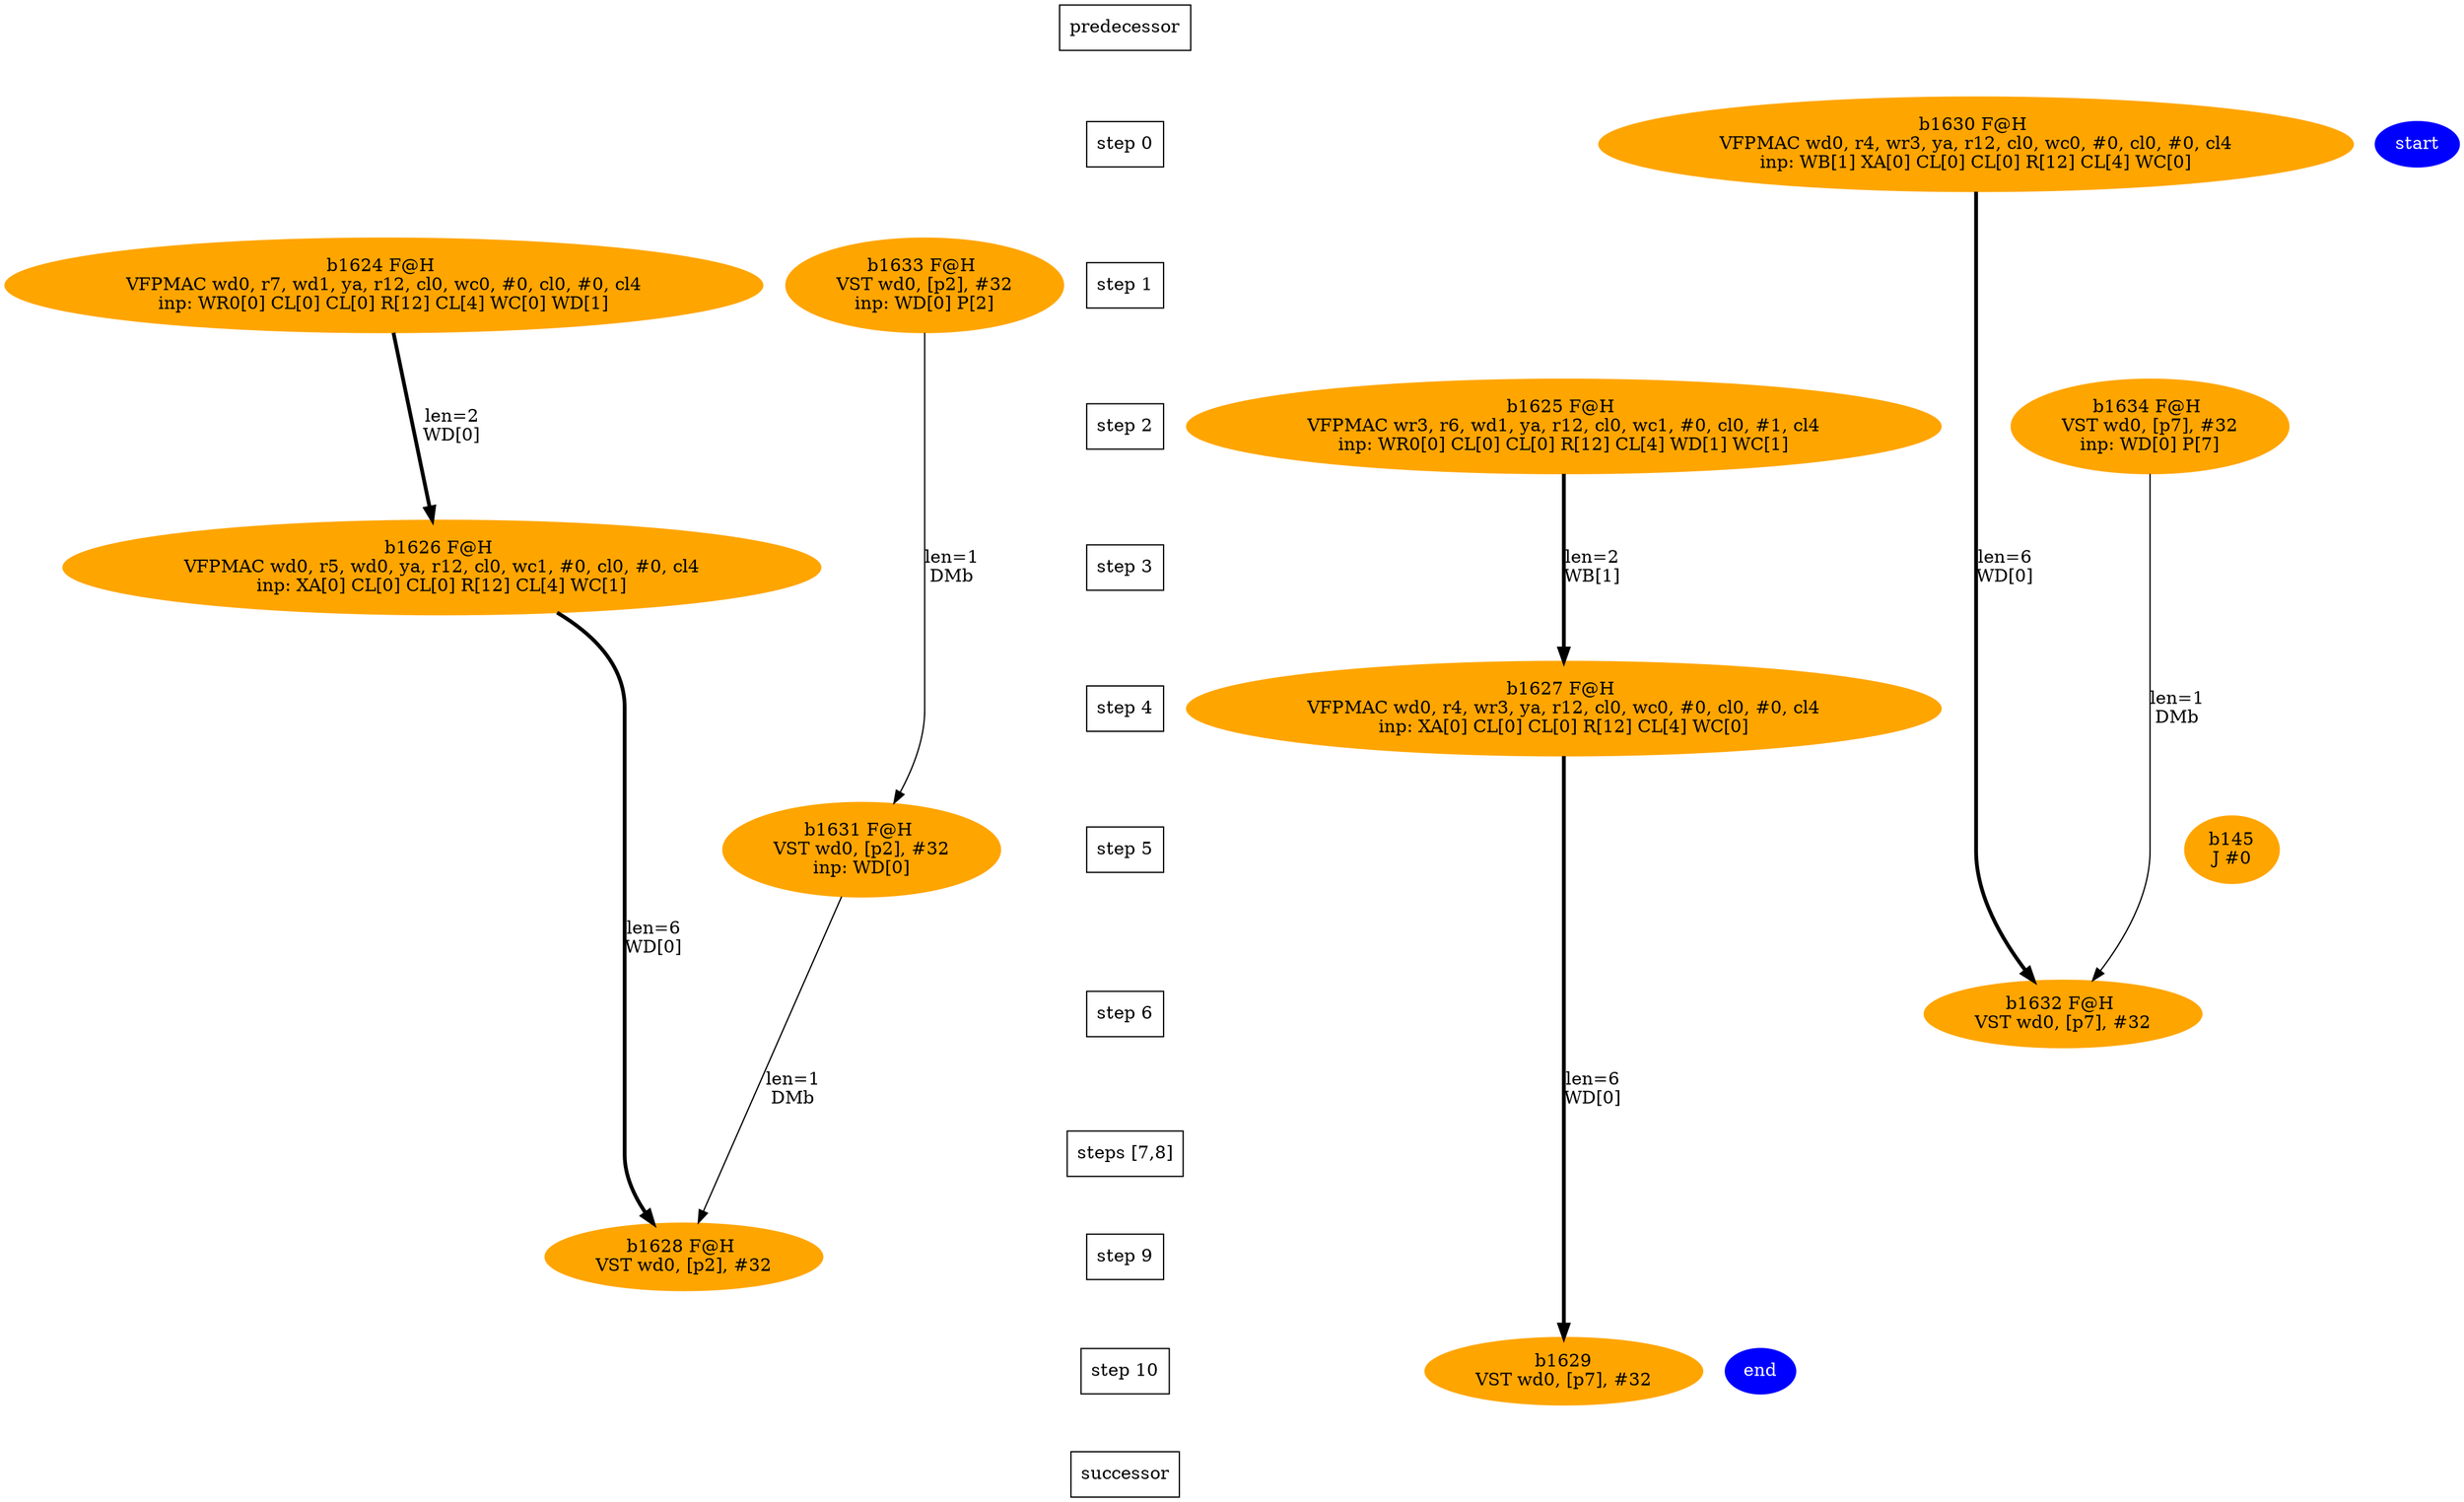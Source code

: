 digraph N {
 b1624[color=orange,fontcolor=black,style=filled,label="b1624 F@H \nVFPMAC wd0, r7, wd1, ya, r12, cl0, wc0, #0, cl0, #0, cl4\ninp: WR0[0] CL[0] CL[0] R[12] CL[4] WC[0] WD[1]"];  {rank=same; S1;  b1624;}
 b1625[color=orange,fontcolor=black,style=filled,label="b1625 F@H \nVFPMAC wr3, r6, wd1, ya, r12, cl0, wc1, #0, cl0, #1, cl4\ninp: WR0[0] CL[0] CL[0] R[12] CL[4] WD[1] WC[1]"];  {rank=same; S2;  b1625;}
 b1626[color=orange,fontcolor=black,style=filled,label="b1626 F@H \nVFPMAC wd0, r5, wd0, ya, r12, cl0, wc1, #0, cl0, #0, cl4\ninp: XA[0] CL[0] CL[0] R[12] CL[4] WC[1]"];  {rank=same; S3;  b1626;}
 b1627[color=orange,fontcolor=black,style=filled,label="b1627 F@H \nVFPMAC wd0, r4, wr3, ya, r12, cl0, wc0, #0, cl0, #0, cl4\ninp: XA[0] CL[0] CL[0] R[12] CL[4] WC[0]"];  {rank=same; S4;  b1627;}
 b1630[color=orange,fontcolor=black,style=filled,label="b1630 F@H \nVFPMAC wd0, r4, wr3, ya, r12, cl0, wc0, #0, cl0, #0, cl4\ninp: WB[1] XA[0] CL[0] CL[0] R[12] CL[4] WC[0]"];  {rank=same; S0;  b1630;}
 b1631[color=orange,fontcolor=black,style=filled,label="b1631 F@H \nVST wd0, [p2], #32\ninp: WD[0]"];  {rank=same; S5;  b1631;}
 b1633[color=orange,fontcolor=black,style=filled,label="b1633 F@H \nVST wd0, [p2], #32\ninp: WD[0] P[2]"];  {rank=same; S1;  b1633;}
 b1634[color=orange,fontcolor=black,style=filled,label="b1634 F@H \nVST wd0, [p7], #32\ninp: WD[0] P[7]"];  {rank=same; S2;  b1634;}
 b145[color=orange,fontcolor=black,style=filled,label="b145\nJ #0"];  {rank=same; S5;  b145;}
 b1628[color=orange,fontcolor=black,style=filled,label="b1628 F@H \nVST wd0, [p2], #32"];  {rank=same; S9;  b1628;}
 b1629[color=orange,fontcolor=black,style=filled,label="b1629\nVST wd0, [p7], #32"];  {rank=same; S10;  b1629;}
 b1632[color=orange,fontcolor=black,style=filled,label="b1632 F@H \nVST wd0, [p7], #32"];  {rank=same; S6;  b1632;}
 start [color=blue,fontcolor=white,style=filled,label="start"];  {rank=same; S0;  start;}
 end [color=blue,fontcolor=white,style=filled,label="end"];  {rank=same; S10;  end;}
   b1624 -> b1626 [color=black,fontcolor=black,penwidth=3,label="len=2\nWD[0]",weight=1000];
   b1625 -> b1627 [color=black,fontcolor=black,penwidth=3,label="len=2\nWB[1]",weight=1000];
   b1626 -> b1628 [color=black,fontcolor=black,penwidth=3,label="len=6\nWD[0]",weight=1000];
   b1627 -> b1629 [color=black,fontcolor=black,penwidth=3,label="len=6\nWD[0]",weight=1000];
   b1630 -> b1632 [color=black,fontcolor=black,penwidth=3,label="len=6\nWD[0]",weight=1000];
   b1631 -> b1628 [color=black,fontcolor=black,label="len=1\nDMb",weight=1000];
   b1633 -> b1631 [color=black,fontcolor=black,label="len=1\nDMb",weight=1000];
   b1634 -> b1632 [color=black,fontcolor=black,label="len=1\nDMb",weight=1000];
  Sm1 [label="predecessor",shape=box];
  S0 [label="step 0",shape=box];
  Sm1 -> S0[style=invis,weight=9000];
  S1 [label="step 1",shape=box];
  S0 -> S1[style=invis,weight=9000];
  S2 [label="step 2",shape=box];
  S1 -> S2[style=invis,weight=9000];
  S3 [label="step 3",shape=box];
  S2 -> S3[style=invis,weight=9000];
  S4 [label="step 4",shape=box];
  S3 -> S4[style=invis,weight=9000];
  S5 [label="step 5",shape=box];
  S4 -> S5[style=invis,weight=9000];
  S6 [label="step 6",shape=box];
  S5 -> S6[style=invis,weight=9000];
  S7_S8 [label="steps [7,8]",shape=box];
  S6 -> S7_S8[style=invis,weight=9000];
  S9 [label="step 9",shape=box];
  S7_S8 -> S9[style=invis,weight=9000];
  S10 [label="step 10",shape=box];
  S9 -> S10[style=invis,weight=9000];
  S11 [label="successor",shape=box];
  S10 -> S11[style=invis,weight=9000];
}
